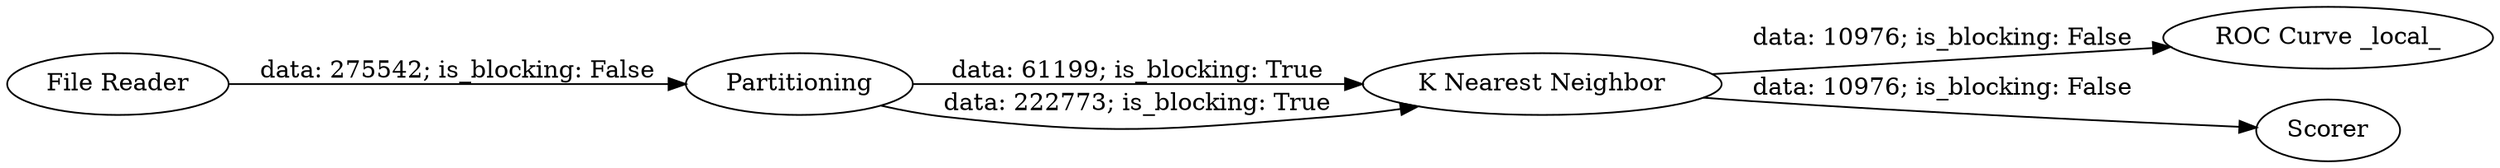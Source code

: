digraph {
	"-2934212958444552840_24" [label="K Nearest Neighbor"]
	"-2934212958444552840_1" [label="File Reader"]
	"-2934212958444552840_8" [label="ROC Curve _local_"]
	"-2934212958444552840_2" [label=Partitioning]
	"-2934212958444552840_29" [label=Scorer]
	"-2934212958444552840_24" -> "-2934212958444552840_29" [label="data: 10976; is_blocking: False"]
	"-2934212958444552840_2" -> "-2934212958444552840_24" [label="data: 61199; is_blocking: True"]
	"-2934212958444552840_1" -> "-2934212958444552840_2" [label="data: 275542; is_blocking: False"]
	"-2934212958444552840_24" -> "-2934212958444552840_8" [label="data: 10976; is_blocking: False"]
	"-2934212958444552840_2" -> "-2934212958444552840_24" [label="data: 222773; is_blocking: True"]
	rankdir=LR
}
